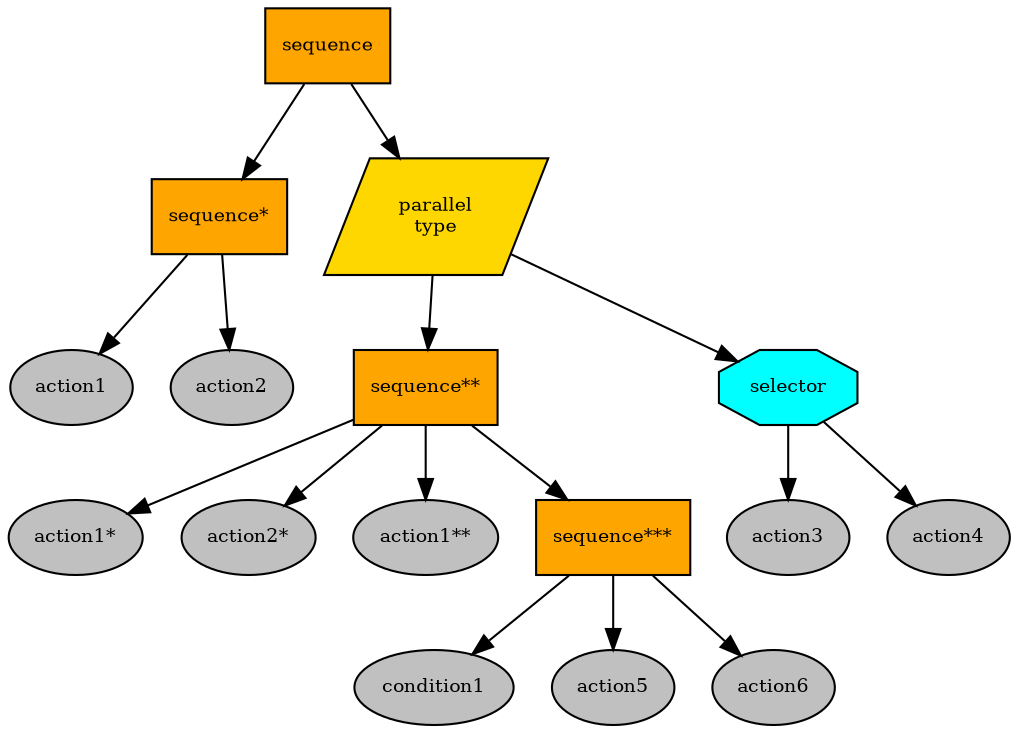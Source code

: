 digraph pastafarianism {
ordering=out;
graph [fontname="times-roman"];
node [fontname="times-roman"];
edge [fontname="times-roman"];
sequence [fillcolor=orange, fontcolor=black, fontsize=9, label=sequence, shape=box, style=filled];
"sequence*" [fillcolor=orange, fontcolor=black, fontsize=9, label="sequence*", shape=box, style=filled];
sequence -> "sequence*";
action1 [fillcolor=gray, fontcolor=black, fontsize=9, label=action1, shape=ellipse, style=filled];
"sequence*" -> action1;
action2 [fillcolor=gray, fontcolor=black, fontsize=9, label=action2, shape=ellipse, style=filled];
"sequence*" -> action2;
parallel [fillcolor=gold, fontcolor=black, fontsize=9, label="parallel\ntype", shape=parallelogram, style=filled];
sequence -> parallel;
"sequence**" [fillcolor=orange, fontcolor=black, fontsize=9, label="sequence**", shape=box, style=filled];
parallel -> "sequence**";
"action1*" [fillcolor=gray, fontcolor=black, fontsize=9, label="action1*", shape=ellipse, style=filled];
"sequence**" -> "action1*";
"action2*" [fillcolor=gray, fontcolor=black, fontsize=9, label="action2*", shape=ellipse, style=filled];
"sequence**" -> "action2*";
"action1**" [fillcolor=gray, fontcolor=black, fontsize=9, label="action1**", shape=ellipse, style=filled];
"sequence**" -> "action1**";
"sequence***" [fillcolor=orange, fontcolor=black, fontsize=9, label="sequence***", shape=box, style=filled];
"sequence**" -> "sequence***";
condition1 [fillcolor=gray, fontcolor=black, fontsize=9, label=condition1, shape=ellipse, style=filled];
"sequence***" -> condition1;
action5 [fillcolor=gray, fontcolor=black, fontsize=9, label=action5, shape=ellipse, style=filled];
"sequence***" -> action5;
action6 [fillcolor=gray, fontcolor=black, fontsize=9, label=action6, shape=ellipse, style=filled];
"sequence***" -> action6;
selector [fillcolor=cyan, fontcolor=black, fontsize=9, label=selector, shape=octagon, style=filled];
parallel -> selector;
action3 [fillcolor=gray, fontcolor=black, fontsize=9, label=action3, shape=ellipse, style=filled];
selector -> action3;
action4 [fillcolor=gray, fontcolor=black, fontsize=9, label=action4, shape=ellipse, style=filled];
selector -> action4;
}
